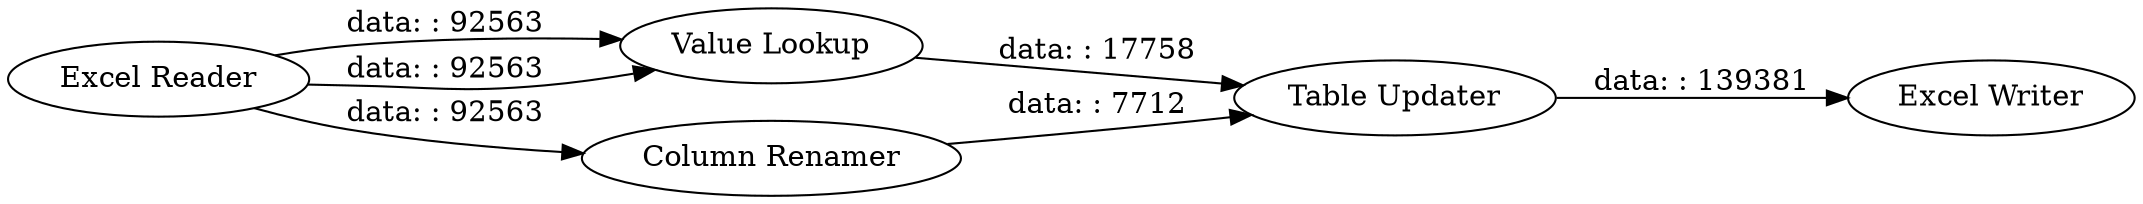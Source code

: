 digraph {
	"-6690989439278986568_10" [label="Table Updater"]
	"-6690989439278986568_1" [label="Excel Reader"]
	"-6690989439278986568_12" [label="Excel Writer"]
	"-6690989439278986568_4" [label="Value Lookup"]
	"-6690989439278986568_11" [label="Column Renamer"]
	"-6690989439278986568_11" -> "-6690989439278986568_10" [label="data: : 7712"]
	"-6690989439278986568_1" -> "-6690989439278986568_4" [label="data: : 92563"]
	"-6690989439278986568_10" -> "-6690989439278986568_12" [label="data: : 139381"]
	"-6690989439278986568_1" -> "-6690989439278986568_4" [label="data: : 92563"]
	"-6690989439278986568_1" -> "-6690989439278986568_11" [label="data: : 92563"]
	"-6690989439278986568_4" -> "-6690989439278986568_10" [label="data: : 17758"]
	rankdir=LR
}
